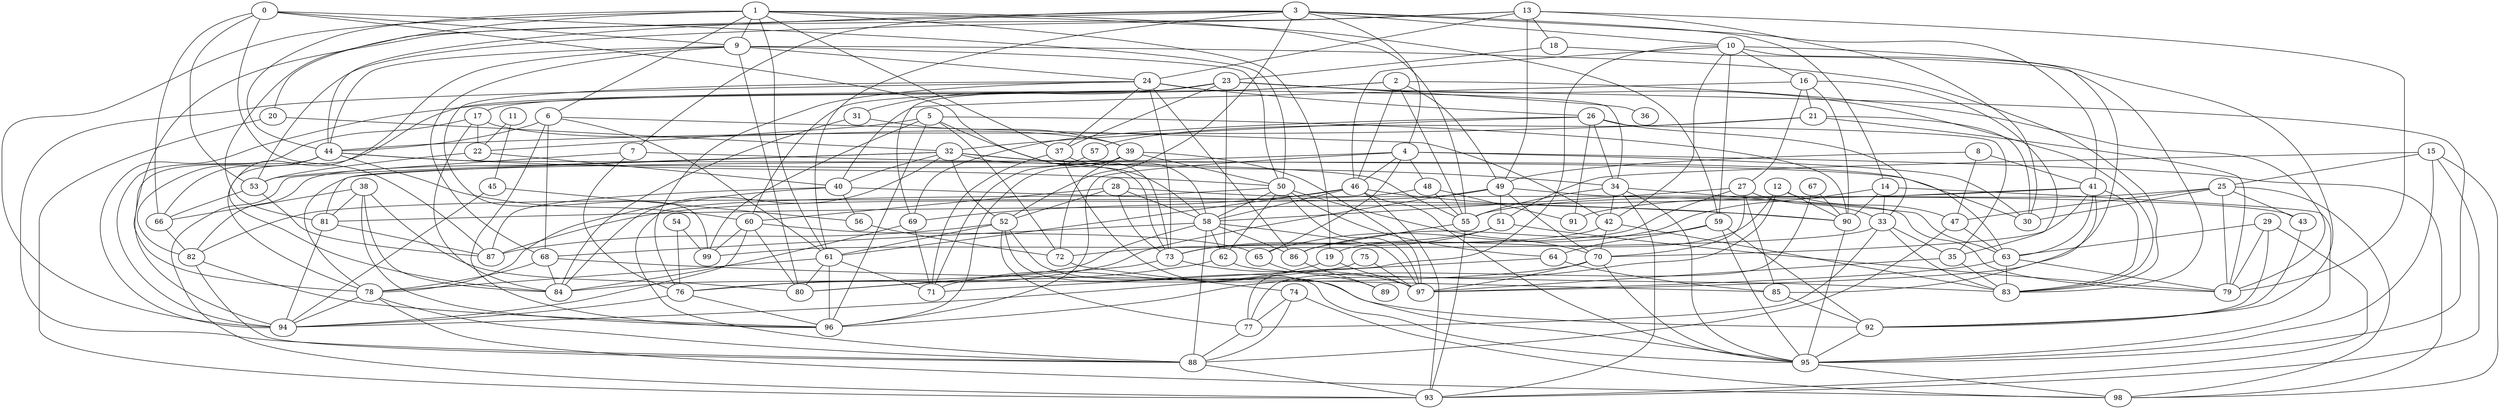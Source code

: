 strict graph "gnp_random_graph(100,0.06)" {
0;
1;
2;
3;
4;
5;
6;
7;
8;
9;
10;
11;
12;
13;
14;
15;
16;
17;
18;
19;
20;
21;
22;
23;
24;
25;
26;
27;
28;
29;
30;
31;
32;
33;
34;
35;
36;
37;
38;
39;
40;
41;
42;
43;
44;
45;
46;
47;
48;
49;
50;
51;
52;
53;
54;
55;
56;
57;
58;
59;
60;
61;
62;
63;
64;
65;
66;
67;
68;
69;
70;
71;
72;
73;
74;
75;
76;
77;
78;
79;
80;
81;
82;
83;
84;
85;
86;
87;
88;
89;
90;
91;
92;
93;
94;
95;
96;
97;
98;
99;
0 -- 66  [is_available=True, prob="0.146954587346"];
0 -- 9  [is_available=True, prob="0.6361182373"];
0 -- 50  [is_available=True, prob="1.0"];
0 -- 53  [is_available=True, prob="0.224399334548"];
0 -- 73  [is_available=True, prob="1.0"];
0 -- 87  [is_available=True, prob="1.0"];
1 -- 37  [is_available=True, prob="0.828249748573"];
1 -- 6  [is_available=True, prob="1.0"];
1 -- 9  [is_available=True, prob="0.176981710246"];
1 -- 44  [is_available=True, prob="1.0"];
1 -- 19  [is_available=True, prob="0.727722822951"];
1 -- 20  [is_available=True, prob="0.799439207446"];
1 -- 55  [is_available=True, prob="1.0"];
1 -- 59  [is_available=True, prob="0.249182932749"];
1 -- 61  [is_available=True, prob="1.0"];
1 -- 94  [is_available=True, prob="0.211461122196"];
2 -- 49  [is_available=True, prob="0.885142838496"];
2 -- 46  [is_available=True, prob="0.80193854053"];
2 -- 79  [is_available=True, prob="0.209996685563"];
2 -- 17  [is_available=True, prob="0.9608117494"];
2 -- 55  [is_available=True, prob="0.738944671918"];
2 -- 94  [is_available=True, prob="0.828780570814"];
3 -- 4  [is_available=True, prob="0.413529792166"];
3 -- 7  [is_available=True, prob="0.60067832226"];
3 -- 41  [is_available=True, prob="0.415411406946"];
3 -- 10  [is_available=True, prob="0.426932005097"];
3 -- 44  [is_available=True, prob="0.203109560657"];
3 -- 14  [is_available=True, prob="0.118533649695"];
3 -- 81  [is_available=True, prob="0.516687690941"];
3 -- 52  [is_available=True, prob="0.39675185338"];
3 -- 61  [is_available=True, prob="0.884441014344"];
4 -- 96  [is_available=True, prob="0.793815488247"];
4 -- 65  [is_available=True, prob="1.0"];
4 -- 98  [is_available=True, prob="0.296589930927"];
4 -- 78  [is_available=True, prob="0.279640896169"];
4 -- 48  [is_available=True, prob="0.0184643673778"];
4 -- 46  [is_available=True, prob="1.0"];
4 -- 30  [is_available=True, prob="0.730570122695"];
5 -- 96  [is_available=True, prob="0.915704701524"];
5 -- 99  [is_available=True, prob="1.0"];
5 -- 72  [is_available=True, prob="0.68487679635"];
5 -- 22  [is_available=True, prob="0.306494062822"];
5 -- 58  [is_available=True, prob="0.0983018210496"];
5 -- 90  [is_available=True, prob="0.776390932203"];
6 -- 96  [is_available=True, prob="0.111971701122"];
6 -- 68  [is_available=True, prob="0.62476905775"];
6 -- 42  [is_available=True, prob="0.929943345224"];
6 -- 44  [is_available=True, prob="0.284387359046"];
6 -- 61  [is_available=True, prob="0.798138026539"];
7 -- 76  [is_available=True, prob="1.0"];
7 -- 53  [is_available=True, prob="0.0346057040118"];
7 -- 30  [is_available=True, prob="0.48314249756"];
8 -- 41  [is_available=True, prob="0.00466882855268"];
8 -- 49  [is_available=True, prob="0.559983554853"];
8 -- 47  [is_available=True, prob="1.0"];
9 -- 68  [is_available=True, prob="1.0"];
9 -- 44  [is_available=True, prob="1.0"];
9 -- 80  [is_available=True, prob="0.796704053276"];
9 -- 50  [is_available=True, prob="0.966870892609"];
9 -- 83  [is_available=True, prob="0.865373038876"];
9 -- 84  [is_available=True, prob="1.0"];
9 -- 24  [is_available=True, prob="0.0632506095798"];
10 -- 97  [is_available=True, prob="0.520593278218"];
10 -- 42  [is_available=True, prob="0.81066351976"];
10 -- 77  [is_available=True, prob="0.94656815"];
10 -- 46  [is_available=True, prob="0.837407372396"];
10 -- 16  [is_available=True, prob="0.128877287438"];
10 -- 59  [is_available=True, prob="0.997535333733"];
10 -- 92  [is_available=True, prob="0.959300987723"];
11 -- 45  [is_available=True, prob="0.161991473217"];
11 -- 22  [is_available=True, prob="0.70390153165"];
12 -- 96  [is_available=True, prob="0.90698909774"];
12 -- 90  [is_available=True, prob="0.275904998114"];
12 -- 19  [is_available=True, prob="0.171962571095"];
12 -- 47  [is_available=True, prob="0.502356249709"];
13 -- 78  [is_available=True, prob="0.925015062343"];
13 -- 79  [is_available=True, prob="1.0"];
13 -- 49  [is_available=True, prob="0.216993429056"];
13 -- 18  [is_available=True, prob="1.0"];
13 -- 53  [is_available=True, prob="0.00173373593856"];
13 -- 24  [is_available=True, prob="0.803535954196"];
13 -- 30  [is_available=True, prob="0.790114191249"];
14 -- 95  [is_available=True, prob="0.0799775668382"];
14 -- 33  [is_available=True, prob="0.633101023648"];
14 -- 90  [is_available=True, prob="1.0"];
14 -- 65  [is_available=True, prob="0.871017482335"];
15 -- 25  [is_available=True, prob="0.256596515457"];
15 -- 98  [is_available=True, prob="0.268266373087"];
15 -- 51  [is_available=True, prob="1.0"];
15 -- 93  [is_available=True, prob="0.201401214397"];
15 -- 95  [is_available=True, prob="0.0688288701523"];
16 -- 35  [is_available=True, prob="1.0"];
16 -- 40  [is_available=True, prob="1.0"];
16 -- 21  [is_available=True, prob="0.0570130611808"];
16 -- 90  [is_available=True, prob="1.0"];
16 -- 27  [is_available=True, prob="1.0"];
17 -- 84  [is_available=True, prob="0.712754277221"];
17 -- 94  [is_available=True, prob="0.599746023153"];
17 -- 22  [is_available=True, prob="0.431490551249"];
17 -- 39  [is_available=True, prob="1.0"];
18 -- 83  [is_available=True, prob="0.79585753435"];
18 -- 23  [is_available=True, prob="0.640499135684"];
19 -- 97  [is_available=True, prob="1.0"];
19 -- 71  [is_available=True, prob="1.0"];
20 -- 32  [is_available=True, prob="0.0819198390029"];
20 -- 93  [is_available=True, prob="1.0"];
21 -- 57  [is_available=True, prob="0.204424180164"];
21 -- 44  [is_available=True, prob="0.424208443022"];
21 -- 30  [is_available=True, prob="0.166732246436"];
21 -- 79  [is_available=True, prob="0.271102724682"];
22 -- 40  [is_available=True, prob="0.436510737799"];
22 -- 53  [is_available=True, prob="0.849414830558"];
23 -- 36  [is_available=True, prob="1.0"];
23 -- 37  [is_available=True, prob="1.0"];
23 -- 78  [is_available=True, prob="1.0"];
23 -- 83  [is_available=True, prob="0.26441603599"];
23 -- 69  [is_available=True, prob="0.0673892105928"];
23 -- 95  [is_available=True, prob="1.0"];
23 -- 60  [is_available=True, prob="0.728133395062"];
23 -- 62  [is_available=True, prob="0.83617779284"];
23 -- 31  [is_available=True, prob="0.355354148662"];
24 -- 34  [is_available=True, prob="0.107580965863"];
24 -- 99  [is_available=True, prob="0.237650127403"];
24 -- 37  [is_available=True, prob="0.617688281528"];
24 -- 76  [is_available=True, prob="0.480245949465"];
24 -- 86  [is_available=True, prob="0.119664281896"];
24 -- 73  [is_available=True, prob="0.890459203289"];
24 -- 88  [is_available=True, prob="0.658275117038"];
24 -- 26  [is_available=True, prob="1.0"];
25 -- 98  [is_available=True, prob="0.868180377612"];
25 -- 79  [is_available=True, prob="1.0"];
25 -- 43  [is_available=True, prob="0.150289370752"];
25 -- 47  [is_available=True, prob="0.599648981048"];
25 -- 91  [is_available=True, prob="0.574967417674"];
25 -- 30  [is_available=True, prob="0.40440215324"];
26 -- 32  [is_available=True, prob="0.722827161973"];
26 -- 33  [is_available=True, prob="1.0"];
26 -- 34  [is_available=True, prob="0.0417550466073"];
26 -- 35  [is_available=True, prob="1.0"];
26 -- 69  [is_available=True, prob="0.174072728249"];
26 -- 91  [is_available=True, prob="0.770083737715"];
27 -- 33  [is_available=True, prob="0.24519899353"];
27 -- 70  [is_available=True, prob="0.552036833549"];
27 -- 73  [is_available=True, prob="0.626092740128"];
27 -- 85  [is_available=True, prob="1.0"];
27 -- 58  [is_available=True, prob="0.216732968959"];
28 -- 60  [is_available=True, prob="0.0594183832026"];
28 -- 58  [is_available=True, prob="1.0"];
28 -- 43  [is_available=True, prob="0.603184295914"];
28 -- 52  [is_available=True, prob="0.888743106819"];
28 -- 73  [is_available=True, prob="0.575742425603"];
29 -- 79  [is_available=True, prob="0.744515360188"];
29 -- 92  [is_available=True, prob="1.0"];
29 -- 93  [is_available=True, prob="0.427612000081"];
29 -- 63  [is_available=True, prob="0.108296688908"];
31 -- 39  [is_available=True, prob="0.457542121224"];
31 -- 84  [is_available=True, prob="0.495144735052"];
32 -- 84  [is_available=True, prob="0.821028236854"];
32 -- 34  [is_available=True, prob="0.792992385446"];
32 -- 40  [is_available=True, prob="0.0601488929333"];
32 -- 73  [is_available=True, prob="0.280549140658"];
32 -- 81  [is_available=True, prob="0.511840161452"];
32 -- 52  [is_available=True, prob="0.961923641565"];
32 -- 93  [is_available=True, prob="1.0"];
32 -- 63  [is_available=True, prob="1.0"];
33 -- 35  [is_available=True, prob="0.0577851100285"];
33 -- 77  [is_available=True, prob="1.0"];
33 -- 99  [is_available=True, prob="0.496013921066"];
33 -- 83  [is_available=True, prob="0.142446301884"];
34 -- 42  [is_available=True, prob="0.238420416697"];
34 -- 55  [is_available=True, prob="0.357205235421"];
34 -- 95  [is_available=True, prob="0.746625120435"];
34 -- 93  [is_available=True, prob="0.786733723093"];
34 -- 63  [is_available=True, prob="0.184789493336"];
35 -- 83  [is_available=True, prob="0.0283779659326"];
35 -- 97  [is_available=True, prob="0.854529148161"];
37 -- 71  [is_available=True, prob="1.0"];
37 -- 58  [is_available=True, prob="0.905799219127"];
37 -- 95  [is_available=True, prob="0.0795640585039"];
38 -- 80  [is_available=True, prob="1.0"];
38 -- 81  [is_available=True, prob="0.887618850321"];
38 -- 66  [is_available=True, prob="0.195384385743"];
38 -- 84  [is_available=True, prob="1.0"];
38 -- 96  [is_available=True, prob="0.696380877083"];
39 -- 96  [is_available=True, prob="1.0"];
39 -- 97  [is_available=True, prob="0.821164585313"];
39 -- 72  [is_available=True, prob="0.94364530667"];
39 -- 82  [is_available=True, prob="0.720330314328"];
39 -- 50  [is_available=True, prob="1.0"];
40 -- 78  [is_available=True, prob="1.0"];
40 -- 87  [is_available=True, prob="0.377696549478"];
40 -- 56  [is_available=True, prob="0.887024472657"];
40 -- 90  [is_available=True, prob="1.0"];
41 -- 70  [is_available=True, prob="0.561882318547"];
41 -- 81  [is_available=True, prob="0.425669739887"];
41 -- 83  [is_available=True, prob="0.349345815837"];
41 -- 85  [is_available=True, prob="0.993431696903"];
41 -- 55  [is_available=True, prob="0.576525077251"];
41 -- 63  [is_available=True, prob="1.0"];
42 -- 70  [is_available=True, prob="1.0"];
42 -- 73  [is_available=True, prob="0.501659479428"];
42 -- 83  [is_available=True, prob="0.648921571061"];
43 -- 92  [is_available=True, prob="1.0"];
44 -- 66  [is_available=True, prob="0.0297941981952"];
44 -- 82  [is_available=True, prob="0.795530717514"];
44 -- 50  [is_available=True, prob="0.85509038533"];
44 -- 55  [is_available=True, prob="0.449412622188"];
44 -- 60  [is_available=True, prob="0.169794758304"];
44 -- 94  [is_available=True, prob="1.0"];
45 -- 56  [is_available=True, prob="0.0353828432996"];
45 -- 94  [is_available=True, prob="1.0"];
46 -- 69  [is_available=True, prob="0.00353382326118"];
46 -- 93  [is_available=True, prob="0.00100042579477"];
46 -- 90  [is_available=True, prob="1.0"];
46 -- 58  [is_available=True, prob="0.0180218180628"];
46 -- 61  [is_available=True, prob="1.0"];
46 -- 95  [is_available=True, prob="1.0"];
47 -- 88  [is_available=True, prob="0.487912023727"];
47 -- 63  [is_available=True, prob="0.652195037912"];
48 -- 82  [is_available=True, prob="0.800762879674"];
48 -- 91  [is_available=True, prob="0.100633887013"];
48 -- 55  [is_available=True, prob="0.910006797829"];
49 -- 70  [is_available=True, prob="1.0"];
49 -- 76  [is_available=True, prob="1.0"];
49 -- 79  [is_available=True, prob="0.464788847031"];
49 -- 51  [is_available=True, prob="0.70253816791"];
49 -- 87  [is_available=True, prob="1.0"];
50 -- 64  [is_available=True, prob="0.612209676067"];
50 -- 97  [is_available=True, prob="1.0"];
50 -- 70  [is_available=True, prob="1.0"];
50 -- 88  [is_available=True, prob="1.0"];
50 -- 58  [is_available=True, prob="0.572581022603"];
50 -- 62  [is_available=True, prob="0.755403270987"];
51 -- 72  [is_available=True, prob="0.949927128689"];
51 -- 79  [is_available=True, prob="0.0478073163633"];
51 -- 73  [is_available=True, prob="0.677152009324"];
52 -- 92  [is_available=True, prob="0.522138876142"];
52 -- 77  [is_available=True, prob="0.265551493584"];
52 -- 87  [is_available=True, prob="0.986926556992"];
52 -- 61  [is_available=True, prob="1.0"];
52 -- 95  [is_available=True, prob="0.794060000429"];
53 -- 66  [is_available=True, prob="0.339441059422"];
53 -- 87  [is_available=True, prob="0.837848562517"];
54 -- 99  [is_available=True, prob="0.30725135811"];
54 -- 76  [is_available=True, prob="1.0"];
55 -- 86  [is_available=True, prob="0.18880938098"];
55 -- 93  [is_available=True, prob="0.703386991746"];
56 -- 72  [is_available=True, prob="0.248401409252"];
57 -- 71  [is_available=True, prob="1.0"];
58 -- 97  [is_available=True, prob="0.723359283313"];
58 -- 68  [is_available=True, prob="0.00277702687105"];
58 -- 84  [is_available=True, prob="0.806199375181"];
58 -- 86  [is_available=True, prob="0.487401405661"];
58 -- 88  [is_available=True, prob="0.881903525155"];
58 -- 62  [is_available=True, prob="0.285301816467"];
59 -- 64  [is_available=True, prob="0.593049852607"];
59 -- 86  [is_available=True, prob="0.0805535072742"];
59 -- 92  [is_available=True, prob="1.0"];
59 -- 95  [is_available=True, prob="0.739460750077"];
60 -- 65  [is_available=True, prob="1.0"];
60 -- 99  [is_available=True, prob="0.764776632563"];
60 -- 80  [is_available=True, prob="0.0198081394545"];
60 -- 94  [is_available=True, prob="0.601445630531"];
61 -- 96  [is_available=True, prob="0.0685152973162"];
61 -- 71  [is_available=True, prob="1.0"];
61 -- 80  [is_available=True, prob="0.122885640039"];
61 -- 78  [is_available=True, prob="0.577600030457"];
62 -- 80  [is_available=True, prob="0.543398666185"];
62 -- 83  [is_available=True, prob="0.481816104934"];
63 -- 97  [is_available=True, prob="0.668623583133"];
63 -- 79  [is_available=True, prob="0.644107755908"];
63 -- 83  [is_available=True, prob="0.50682864876"];
64 -- 85  [is_available=True, prob="1.0"];
64 -- 71  [is_available=True, prob="0.470666366608"];
65 -- 89  [is_available=True, prob="1.0"];
66 -- 82  [is_available=True, prob="1.0"];
67 -- 90  [is_available=True, prob="0.720165909403"];
67 -- 77  [is_available=True, prob="0.563835084807"];
68 -- 78  [is_available=True, prob="1.0"];
68 -- 84  [is_available=True, prob="0.9023597787"];
68 -- 85  [is_available=True, prob="0.626361029305"];
69 -- 71  [is_available=True, prob="0.293986541947"];
69 -- 84  [is_available=True, prob="1.0"];
70 -- 97  [is_available=True, prob="0.208438658194"];
70 -- 76  [is_available=True, prob="1.0"];
70 -- 95  [is_available=True, prob="0.744289691602"];
72 -- 74  [is_available=True, prob="1.0"];
73 -- 97  [is_available=True, prob="0.83385900928"];
73 -- 80  [is_available=True, prob="0.486097561951"];
74 -- 88  [is_available=True, prob="0.229024147487"];
74 -- 98  [is_available=True, prob="0.7041639084"];
74 -- 77  [is_available=True, prob="0.730955591909"];
75 -- 97  [is_available=True, prob="0.971858890851"];
75 -- 94  [is_available=True, prob="0.625518769206"];
76 -- 96  [is_available=True, prob="1.0"];
76 -- 94  [is_available=True, prob="0.136556430868"];
77 -- 88  [is_available=True, prob="0.790692039737"];
78 -- 98  [is_available=True, prob="1.0"];
78 -- 88  [is_available=True, prob="0.813809351699"];
78 -- 94  [is_available=True, prob="0.690703214666"];
81 -- 87  [is_available=True, prob="0.98450648608"];
81 -- 94  [is_available=True, prob="0.61173843561"];
82 -- 96  [is_available=True, prob="1.0"];
82 -- 88  [is_available=True, prob="1.0"];
85 -- 92  [is_available=True, prob="0.287924988517"];
86 -- 89  [is_available=True, prob="1.0"];
88 -- 93  [is_available=True, prob="0.761608032289"];
90 -- 95  [is_available=True, prob="0.710476617126"];
92 -- 95  [is_available=True, prob="0.758866870819"];
95 -- 98  [is_available=True, prob="0.345283868199"];
}
